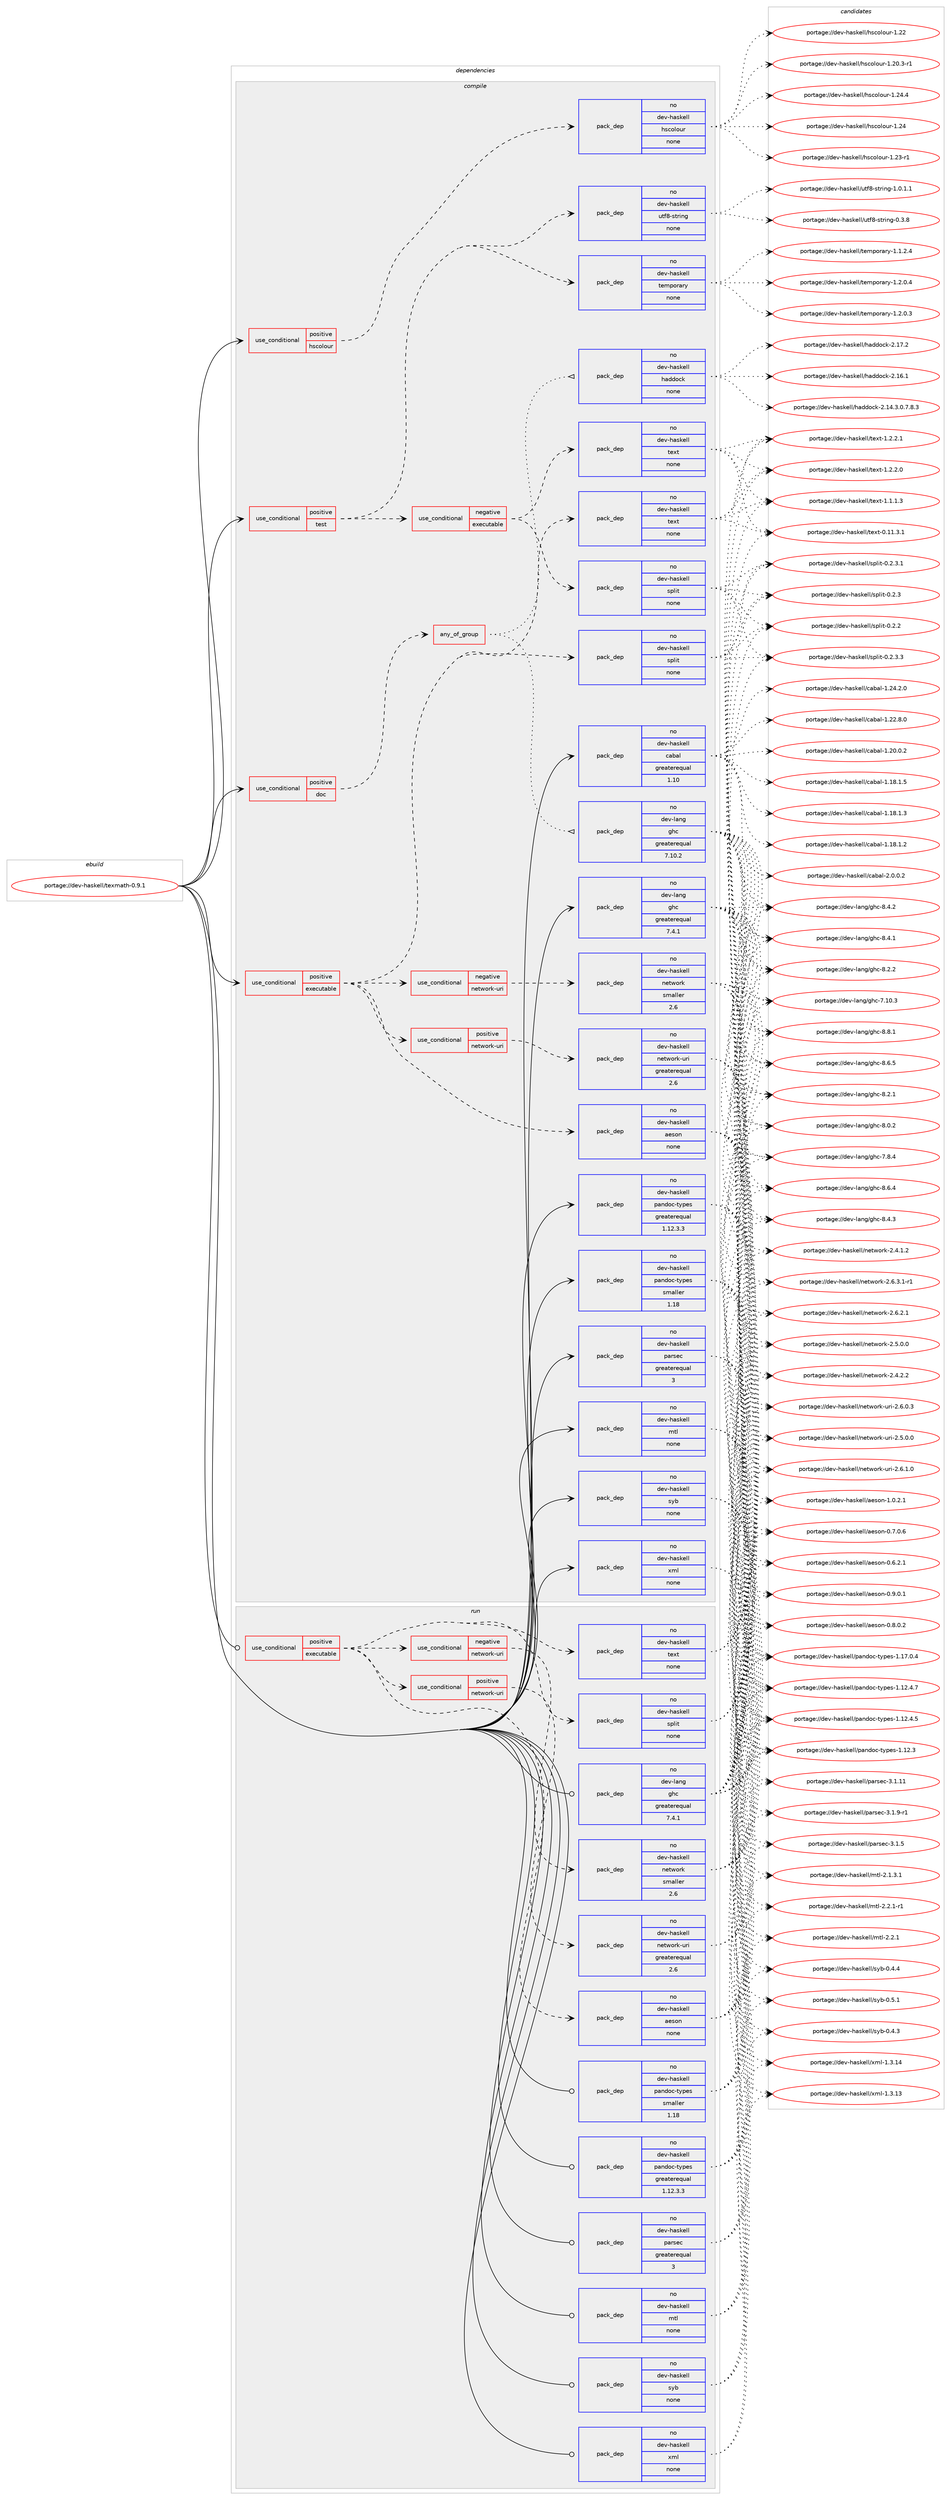 digraph prolog {

# *************
# Graph options
# *************

newrank=true;
concentrate=true;
compound=true;
graph [rankdir=LR,fontname=Helvetica,fontsize=10,ranksep=1.5];#, ranksep=2.5, nodesep=0.2];
edge  [arrowhead=vee];
node  [fontname=Helvetica,fontsize=10];

# **********
# The ebuild
# **********

subgraph cluster_leftcol {
color=gray;
rank=same;
label=<<i>ebuild</i>>;
id [label="portage://dev-haskell/texmath-0.9.1", color=red, width=4, href="../dev-haskell/texmath-0.9.1.svg"];
}

# ****************
# The dependencies
# ****************

subgraph cluster_midcol {
color=gray;
label=<<i>dependencies</i>>;
subgraph cluster_compile {
fillcolor="#eeeeee";
style=filled;
label=<<i>compile</i>>;
subgraph cond131365 {
dependency541887 [label=<<TABLE BORDER="0" CELLBORDER="1" CELLSPACING="0" CELLPADDING="4"><TR><TD ROWSPAN="3" CELLPADDING="10">use_conditional</TD></TR><TR><TD>positive</TD></TR><TR><TD>doc</TD></TR></TABLE>>, shape=none, color=red];
subgraph any5622 {
dependency541888 [label=<<TABLE BORDER="0" CELLBORDER="1" CELLSPACING="0" CELLPADDING="4"><TR><TD CELLPADDING="10">any_of_group</TD></TR></TABLE>>, shape=none, color=red];subgraph pack404663 {
dependency541889 [label=<<TABLE BORDER="0" CELLBORDER="1" CELLSPACING="0" CELLPADDING="4" WIDTH="220"><TR><TD ROWSPAN="6" CELLPADDING="30">pack_dep</TD></TR><TR><TD WIDTH="110">no</TD></TR><TR><TD>dev-haskell</TD></TR><TR><TD>haddock</TD></TR><TR><TD>none</TD></TR><TR><TD></TD></TR></TABLE>>, shape=none, color=blue];
}
dependency541888:e -> dependency541889:w [weight=20,style="dotted",arrowhead="oinv"];
subgraph pack404664 {
dependency541890 [label=<<TABLE BORDER="0" CELLBORDER="1" CELLSPACING="0" CELLPADDING="4" WIDTH="220"><TR><TD ROWSPAN="6" CELLPADDING="30">pack_dep</TD></TR><TR><TD WIDTH="110">no</TD></TR><TR><TD>dev-lang</TD></TR><TR><TD>ghc</TD></TR><TR><TD>greaterequal</TD></TR><TR><TD>7.10.2</TD></TR></TABLE>>, shape=none, color=blue];
}
dependency541888:e -> dependency541890:w [weight=20,style="dotted",arrowhead="oinv"];
}
dependency541887:e -> dependency541888:w [weight=20,style="dashed",arrowhead="vee"];
}
id:e -> dependency541887:w [weight=20,style="solid",arrowhead="vee"];
subgraph cond131366 {
dependency541891 [label=<<TABLE BORDER="0" CELLBORDER="1" CELLSPACING="0" CELLPADDING="4"><TR><TD ROWSPAN="3" CELLPADDING="10">use_conditional</TD></TR><TR><TD>positive</TD></TR><TR><TD>executable</TD></TR></TABLE>>, shape=none, color=red];
subgraph pack404665 {
dependency541892 [label=<<TABLE BORDER="0" CELLBORDER="1" CELLSPACING="0" CELLPADDING="4" WIDTH="220"><TR><TD ROWSPAN="6" CELLPADDING="30">pack_dep</TD></TR><TR><TD WIDTH="110">no</TD></TR><TR><TD>dev-haskell</TD></TR><TR><TD>aeson</TD></TR><TR><TD>none</TD></TR><TR><TD></TD></TR></TABLE>>, shape=none, color=blue];
}
dependency541891:e -> dependency541892:w [weight=20,style="dashed",arrowhead="vee"];
subgraph pack404666 {
dependency541893 [label=<<TABLE BORDER="0" CELLBORDER="1" CELLSPACING="0" CELLPADDING="4" WIDTH="220"><TR><TD ROWSPAN="6" CELLPADDING="30">pack_dep</TD></TR><TR><TD WIDTH="110">no</TD></TR><TR><TD>dev-haskell</TD></TR><TR><TD>split</TD></TR><TR><TD>none</TD></TR><TR><TD></TD></TR></TABLE>>, shape=none, color=blue];
}
dependency541891:e -> dependency541893:w [weight=20,style="dashed",arrowhead="vee"];
subgraph pack404667 {
dependency541894 [label=<<TABLE BORDER="0" CELLBORDER="1" CELLSPACING="0" CELLPADDING="4" WIDTH="220"><TR><TD ROWSPAN="6" CELLPADDING="30">pack_dep</TD></TR><TR><TD WIDTH="110">no</TD></TR><TR><TD>dev-haskell</TD></TR><TR><TD>text</TD></TR><TR><TD>none</TD></TR><TR><TD></TD></TR></TABLE>>, shape=none, color=blue];
}
dependency541891:e -> dependency541894:w [weight=20,style="dashed",arrowhead="vee"];
subgraph cond131367 {
dependency541895 [label=<<TABLE BORDER="0" CELLBORDER="1" CELLSPACING="0" CELLPADDING="4"><TR><TD ROWSPAN="3" CELLPADDING="10">use_conditional</TD></TR><TR><TD>positive</TD></TR><TR><TD>network-uri</TD></TR></TABLE>>, shape=none, color=red];
subgraph pack404668 {
dependency541896 [label=<<TABLE BORDER="0" CELLBORDER="1" CELLSPACING="0" CELLPADDING="4" WIDTH="220"><TR><TD ROWSPAN="6" CELLPADDING="30">pack_dep</TD></TR><TR><TD WIDTH="110">no</TD></TR><TR><TD>dev-haskell</TD></TR><TR><TD>network-uri</TD></TR><TR><TD>greaterequal</TD></TR><TR><TD>2.6</TD></TR></TABLE>>, shape=none, color=blue];
}
dependency541895:e -> dependency541896:w [weight=20,style="dashed",arrowhead="vee"];
}
dependency541891:e -> dependency541895:w [weight=20,style="dashed",arrowhead="vee"];
subgraph cond131368 {
dependency541897 [label=<<TABLE BORDER="0" CELLBORDER="1" CELLSPACING="0" CELLPADDING="4"><TR><TD ROWSPAN="3" CELLPADDING="10">use_conditional</TD></TR><TR><TD>negative</TD></TR><TR><TD>network-uri</TD></TR></TABLE>>, shape=none, color=red];
subgraph pack404669 {
dependency541898 [label=<<TABLE BORDER="0" CELLBORDER="1" CELLSPACING="0" CELLPADDING="4" WIDTH="220"><TR><TD ROWSPAN="6" CELLPADDING="30">pack_dep</TD></TR><TR><TD WIDTH="110">no</TD></TR><TR><TD>dev-haskell</TD></TR><TR><TD>network</TD></TR><TR><TD>smaller</TD></TR><TR><TD>2.6</TD></TR></TABLE>>, shape=none, color=blue];
}
dependency541897:e -> dependency541898:w [weight=20,style="dashed",arrowhead="vee"];
}
dependency541891:e -> dependency541897:w [weight=20,style="dashed",arrowhead="vee"];
}
id:e -> dependency541891:w [weight=20,style="solid",arrowhead="vee"];
subgraph cond131369 {
dependency541899 [label=<<TABLE BORDER="0" CELLBORDER="1" CELLSPACING="0" CELLPADDING="4"><TR><TD ROWSPAN="3" CELLPADDING="10">use_conditional</TD></TR><TR><TD>positive</TD></TR><TR><TD>hscolour</TD></TR></TABLE>>, shape=none, color=red];
subgraph pack404670 {
dependency541900 [label=<<TABLE BORDER="0" CELLBORDER="1" CELLSPACING="0" CELLPADDING="4" WIDTH="220"><TR><TD ROWSPAN="6" CELLPADDING="30">pack_dep</TD></TR><TR><TD WIDTH="110">no</TD></TR><TR><TD>dev-haskell</TD></TR><TR><TD>hscolour</TD></TR><TR><TD>none</TD></TR><TR><TD></TD></TR></TABLE>>, shape=none, color=blue];
}
dependency541899:e -> dependency541900:w [weight=20,style="dashed",arrowhead="vee"];
}
id:e -> dependency541899:w [weight=20,style="solid",arrowhead="vee"];
subgraph cond131370 {
dependency541901 [label=<<TABLE BORDER="0" CELLBORDER="1" CELLSPACING="0" CELLPADDING="4"><TR><TD ROWSPAN="3" CELLPADDING="10">use_conditional</TD></TR><TR><TD>positive</TD></TR><TR><TD>test</TD></TR></TABLE>>, shape=none, color=red];
subgraph pack404671 {
dependency541902 [label=<<TABLE BORDER="0" CELLBORDER="1" CELLSPACING="0" CELLPADDING="4" WIDTH="220"><TR><TD ROWSPAN="6" CELLPADDING="30">pack_dep</TD></TR><TR><TD WIDTH="110">no</TD></TR><TR><TD>dev-haskell</TD></TR><TR><TD>temporary</TD></TR><TR><TD>none</TD></TR><TR><TD></TD></TR></TABLE>>, shape=none, color=blue];
}
dependency541901:e -> dependency541902:w [weight=20,style="dashed",arrowhead="vee"];
subgraph pack404672 {
dependency541903 [label=<<TABLE BORDER="0" CELLBORDER="1" CELLSPACING="0" CELLPADDING="4" WIDTH="220"><TR><TD ROWSPAN="6" CELLPADDING="30">pack_dep</TD></TR><TR><TD WIDTH="110">no</TD></TR><TR><TD>dev-haskell</TD></TR><TR><TD>utf8-string</TD></TR><TR><TD>none</TD></TR><TR><TD></TD></TR></TABLE>>, shape=none, color=blue];
}
dependency541901:e -> dependency541903:w [weight=20,style="dashed",arrowhead="vee"];
subgraph cond131371 {
dependency541904 [label=<<TABLE BORDER="0" CELLBORDER="1" CELLSPACING="0" CELLPADDING="4"><TR><TD ROWSPAN="3" CELLPADDING="10">use_conditional</TD></TR><TR><TD>negative</TD></TR><TR><TD>executable</TD></TR></TABLE>>, shape=none, color=red];
subgraph pack404673 {
dependency541905 [label=<<TABLE BORDER="0" CELLBORDER="1" CELLSPACING="0" CELLPADDING="4" WIDTH="220"><TR><TD ROWSPAN="6" CELLPADDING="30">pack_dep</TD></TR><TR><TD WIDTH="110">no</TD></TR><TR><TD>dev-haskell</TD></TR><TR><TD>split</TD></TR><TR><TD>none</TD></TR><TR><TD></TD></TR></TABLE>>, shape=none, color=blue];
}
dependency541904:e -> dependency541905:w [weight=20,style="dashed",arrowhead="vee"];
subgraph pack404674 {
dependency541906 [label=<<TABLE BORDER="0" CELLBORDER="1" CELLSPACING="0" CELLPADDING="4" WIDTH="220"><TR><TD ROWSPAN="6" CELLPADDING="30">pack_dep</TD></TR><TR><TD WIDTH="110">no</TD></TR><TR><TD>dev-haskell</TD></TR><TR><TD>text</TD></TR><TR><TD>none</TD></TR><TR><TD></TD></TR></TABLE>>, shape=none, color=blue];
}
dependency541904:e -> dependency541906:w [weight=20,style="dashed",arrowhead="vee"];
}
dependency541901:e -> dependency541904:w [weight=20,style="dashed",arrowhead="vee"];
}
id:e -> dependency541901:w [weight=20,style="solid",arrowhead="vee"];
subgraph pack404675 {
dependency541907 [label=<<TABLE BORDER="0" CELLBORDER="1" CELLSPACING="0" CELLPADDING="4" WIDTH="220"><TR><TD ROWSPAN="6" CELLPADDING="30">pack_dep</TD></TR><TR><TD WIDTH="110">no</TD></TR><TR><TD>dev-haskell</TD></TR><TR><TD>cabal</TD></TR><TR><TD>greaterequal</TD></TR><TR><TD>1.10</TD></TR></TABLE>>, shape=none, color=blue];
}
id:e -> dependency541907:w [weight=20,style="solid",arrowhead="vee"];
subgraph pack404676 {
dependency541908 [label=<<TABLE BORDER="0" CELLBORDER="1" CELLSPACING="0" CELLPADDING="4" WIDTH="220"><TR><TD ROWSPAN="6" CELLPADDING="30">pack_dep</TD></TR><TR><TD WIDTH="110">no</TD></TR><TR><TD>dev-haskell</TD></TR><TR><TD>mtl</TD></TR><TR><TD>none</TD></TR><TR><TD></TD></TR></TABLE>>, shape=none, color=blue];
}
id:e -> dependency541908:w [weight=20,style="solid",arrowhead="vee"];
subgraph pack404677 {
dependency541909 [label=<<TABLE BORDER="0" CELLBORDER="1" CELLSPACING="0" CELLPADDING="4" WIDTH="220"><TR><TD ROWSPAN="6" CELLPADDING="30">pack_dep</TD></TR><TR><TD WIDTH="110">no</TD></TR><TR><TD>dev-haskell</TD></TR><TR><TD>pandoc-types</TD></TR><TR><TD>greaterequal</TD></TR><TR><TD>1.12.3.3</TD></TR></TABLE>>, shape=none, color=blue];
}
id:e -> dependency541909:w [weight=20,style="solid",arrowhead="vee"];
subgraph pack404678 {
dependency541910 [label=<<TABLE BORDER="0" CELLBORDER="1" CELLSPACING="0" CELLPADDING="4" WIDTH="220"><TR><TD ROWSPAN="6" CELLPADDING="30">pack_dep</TD></TR><TR><TD WIDTH="110">no</TD></TR><TR><TD>dev-haskell</TD></TR><TR><TD>pandoc-types</TD></TR><TR><TD>smaller</TD></TR><TR><TD>1.18</TD></TR></TABLE>>, shape=none, color=blue];
}
id:e -> dependency541910:w [weight=20,style="solid",arrowhead="vee"];
subgraph pack404679 {
dependency541911 [label=<<TABLE BORDER="0" CELLBORDER="1" CELLSPACING="0" CELLPADDING="4" WIDTH="220"><TR><TD ROWSPAN="6" CELLPADDING="30">pack_dep</TD></TR><TR><TD WIDTH="110">no</TD></TR><TR><TD>dev-haskell</TD></TR><TR><TD>parsec</TD></TR><TR><TD>greaterequal</TD></TR><TR><TD>3</TD></TR></TABLE>>, shape=none, color=blue];
}
id:e -> dependency541911:w [weight=20,style="solid",arrowhead="vee"];
subgraph pack404680 {
dependency541912 [label=<<TABLE BORDER="0" CELLBORDER="1" CELLSPACING="0" CELLPADDING="4" WIDTH="220"><TR><TD ROWSPAN="6" CELLPADDING="30">pack_dep</TD></TR><TR><TD WIDTH="110">no</TD></TR><TR><TD>dev-haskell</TD></TR><TR><TD>syb</TD></TR><TR><TD>none</TD></TR><TR><TD></TD></TR></TABLE>>, shape=none, color=blue];
}
id:e -> dependency541912:w [weight=20,style="solid",arrowhead="vee"];
subgraph pack404681 {
dependency541913 [label=<<TABLE BORDER="0" CELLBORDER="1" CELLSPACING="0" CELLPADDING="4" WIDTH="220"><TR><TD ROWSPAN="6" CELLPADDING="30">pack_dep</TD></TR><TR><TD WIDTH="110">no</TD></TR><TR><TD>dev-haskell</TD></TR><TR><TD>xml</TD></TR><TR><TD>none</TD></TR><TR><TD></TD></TR></TABLE>>, shape=none, color=blue];
}
id:e -> dependency541913:w [weight=20,style="solid",arrowhead="vee"];
subgraph pack404682 {
dependency541914 [label=<<TABLE BORDER="0" CELLBORDER="1" CELLSPACING="0" CELLPADDING="4" WIDTH="220"><TR><TD ROWSPAN="6" CELLPADDING="30">pack_dep</TD></TR><TR><TD WIDTH="110">no</TD></TR><TR><TD>dev-lang</TD></TR><TR><TD>ghc</TD></TR><TR><TD>greaterequal</TD></TR><TR><TD>7.4.1</TD></TR></TABLE>>, shape=none, color=blue];
}
id:e -> dependency541914:w [weight=20,style="solid",arrowhead="vee"];
}
subgraph cluster_compileandrun {
fillcolor="#eeeeee";
style=filled;
label=<<i>compile and run</i>>;
}
subgraph cluster_run {
fillcolor="#eeeeee";
style=filled;
label=<<i>run</i>>;
subgraph cond131372 {
dependency541915 [label=<<TABLE BORDER="0" CELLBORDER="1" CELLSPACING="0" CELLPADDING="4"><TR><TD ROWSPAN="3" CELLPADDING="10">use_conditional</TD></TR><TR><TD>positive</TD></TR><TR><TD>executable</TD></TR></TABLE>>, shape=none, color=red];
subgraph pack404683 {
dependency541916 [label=<<TABLE BORDER="0" CELLBORDER="1" CELLSPACING="0" CELLPADDING="4" WIDTH="220"><TR><TD ROWSPAN="6" CELLPADDING="30">pack_dep</TD></TR><TR><TD WIDTH="110">no</TD></TR><TR><TD>dev-haskell</TD></TR><TR><TD>aeson</TD></TR><TR><TD>none</TD></TR><TR><TD></TD></TR></TABLE>>, shape=none, color=blue];
}
dependency541915:e -> dependency541916:w [weight=20,style="dashed",arrowhead="vee"];
subgraph pack404684 {
dependency541917 [label=<<TABLE BORDER="0" CELLBORDER="1" CELLSPACING="0" CELLPADDING="4" WIDTH="220"><TR><TD ROWSPAN="6" CELLPADDING="30">pack_dep</TD></TR><TR><TD WIDTH="110">no</TD></TR><TR><TD>dev-haskell</TD></TR><TR><TD>split</TD></TR><TR><TD>none</TD></TR><TR><TD></TD></TR></TABLE>>, shape=none, color=blue];
}
dependency541915:e -> dependency541917:w [weight=20,style="dashed",arrowhead="vee"];
subgraph pack404685 {
dependency541918 [label=<<TABLE BORDER="0" CELLBORDER="1" CELLSPACING="0" CELLPADDING="4" WIDTH="220"><TR><TD ROWSPAN="6" CELLPADDING="30">pack_dep</TD></TR><TR><TD WIDTH="110">no</TD></TR><TR><TD>dev-haskell</TD></TR><TR><TD>text</TD></TR><TR><TD>none</TD></TR><TR><TD></TD></TR></TABLE>>, shape=none, color=blue];
}
dependency541915:e -> dependency541918:w [weight=20,style="dashed",arrowhead="vee"];
subgraph cond131373 {
dependency541919 [label=<<TABLE BORDER="0" CELLBORDER="1" CELLSPACING="0" CELLPADDING="4"><TR><TD ROWSPAN="3" CELLPADDING="10">use_conditional</TD></TR><TR><TD>positive</TD></TR><TR><TD>network-uri</TD></TR></TABLE>>, shape=none, color=red];
subgraph pack404686 {
dependency541920 [label=<<TABLE BORDER="0" CELLBORDER="1" CELLSPACING="0" CELLPADDING="4" WIDTH="220"><TR><TD ROWSPAN="6" CELLPADDING="30">pack_dep</TD></TR><TR><TD WIDTH="110">no</TD></TR><TR><TD>dev-haskell</TD></TR><TR><TD>network-uri</TD></TR><TR><TD>greaterequal</TD></TR><TR><TD>2.6</TD></TR></TABLE>>, shape=none, color=blue];
}
dependency541919:e -> dependency541920:w [weight=20,style="dashed",arrowhead="vee"];
}
dependency541915:e -> dependency541919:w [weight=20,style="dashed",arrowhead="vee"];
subgraph cond131374 {
dependency541921 [label=<<TABLE BORDER="0" CELLBORDER="1" CELLSPACING="0" CELLPADDING="4"><TR><TD ROWSPAN="3" CELLPADDING="10">use_conditional</TD></TR><TR><TD>negative</TD></TR><TR><TD>network-uri</TD></TR></TABLE>>, shape=none, color=red];
subgraph pack404687 {
dependency541922 [label=<<TABLE BORDER="0" CELLBORDER="1" CELLSPACING="0" CELLPADDING="4" WIDTH="220"><TR><TD ROWSPAN="6" CELLPADDING="30">pack_dep</TD></TR><TR><TD WIDTH="110">no</TD></TR><TR><TD>dev-haskell</TD></TR><TR><TD>network</TD></TR><TR><TD>smaller</TD></TR><TR><TD>2.6</TD></TR></TABLE>>, shape=none, color=blue];
}
dependency541921:e -> dependency541922:w [weight=20,style="dashed",arrowhead="vee"];
}
dependency541915:e -> dependency541921:w [weight=20,style="dashed",arrowhead="vee"];
}
id:e -> dependency541915:w [weight=20,style="solid",arrowhead="odot"];
subgraph pack404688 {
dependency541923 [label=<<TABLE BORDER="0" CELLBORDER="1" CELLSPACING="0" CELLPADDING="4" WIDTH="220"><TR><TD ROWSPAN="6" CELLPADDING="30">pack_dep</TD></TR><TR><TD WIDTH="110">no</TD></TR><TR><TD>dev-haskell</TD></TR><TR><TD>mtl</TD></TR><TR><TD>none</TD></TR><TR><TD></TD></TR></TABLE>>, shape=none, color=blue];
}
id:e -> dependency541923:w [weight=20,style="solid",arrowhead="odot"];
subgraph pack404689 {
dependency541924 [label=<<TABLE BORDER="0" CELLBORDER="1" CELLSPACING="0" CELLPADDING="4" WIDTH="220"><TR><TD ROWSPAN="6" CELLPADDING="30">pack_dep</TD></TR><TR><TD WIDTH="110">no</TD></TR><TR><TD>dev-haskell</TD></TR><TR><TD>pandoc-types</TD></TR><TR><TD>greaterequal</TD></TR><TR><TD>1.12.3.3</TD></TR></TABLE>>, shape=none, color=blue];
}
id:e -> dependency541924:w [weight=20,style="solid",arrowhead="odot"];
subgraph pack404690 {
dependency541925 [label=<<TABLE BORDER="0" CELLBORDER="1" CELLSPACING="0" CELLPADDING="4" WIDTH="220"><TR><TD ROWSPAN="6" CELLPADDING="30">pack_dep</TD></TR><TR><TD WIDTH="110">no</TD></TR><TR><TD>dev-haskell</TD></TR><TR><TD>pandoc-types</TD></TR><TR><TD>smaller</TD></TR><TR><TD>1.18</TD></TR></TABLE>>, shape=none, color=blue];
}
id:e -> dependency541925:w [weight=20,style="solid",arrowhead="odot"];
subgraph pack404691 {
dependency541926 [label=<<TABLE BORDER="0" CELLBORDER="1" CELLSPACING="0" CELLPADDING="4" WIDTH="220"><TR><TD ROWSPAN="6" CELLPADDING="30">pack_dep</TD></TR><TR><TD WIDTH="110">no</TD></TR><TR><TD>dev-haskell</TD></TR><TR><TD>parsec</TD></TR><TR><TD>greaterequal</TD></TR><TR><TD>3</TD></TR></TABLE>>, shape=none, color=blue];
}
id:e -> dependency541926:w [weight=20,style="solid",arrowhead="odot"];
subgraph pack404692 {
dependency541927 [label=<<TABLE BORDER="0" CELLBORDER="1" CELLSPACING="0" CELLPADDING="4" WIDTH="220"><TR><TD ROWSPAN="6" CELLPADDING="30">pack_dep</TD></TR><TR><TD WIDTH="110">no</TD></TR><TR><TD>dev-haskell</TD></TR><TR><TD>syb</TD></TR><TR><TD>none</TD></TR><TR><TD></TD></TR></TABLE>>, shape=none, color=blue];
}
id:e -> dependency541927:w [weight=20,style="solid",arrowhead="odot"];
subgraph pack404693 {
dependency541928 [label=<<TABLE BORDER="0" CELLBORDER="1" CELLSPACING="0" CELLPADDING="4" WIDTH="220"><TR><TD ROWSPAN="6" CELLPADDING="30">pack_dep</TD></TR><TR><TD WIDTH="110">no</TD></TR><TR><TD>dev-haskell</TD></TR><TR><TD>xml</TD></TR><TR><TD>none</TD></TR><TR><TD></TD></TR></TABLE>>, shape=none, color=blue];
}
id:e -> dependency541928:w [weight=20,style="solid",arrowhead="odot"];
subgraph pack404694 {
dependency541929 [label=<<TABLE BORDER="0" CELLBORDER="1" CELLSPACING="0" CELLPADDING="4" WIDTH="220"><TR><TD ROWSPAN="6" CELLPADDING="30">pack_dep</TD></TR><TR><TD WIDTH="110">no</TD></TR><TR><TD>dev-lang</TD></TR><TR><TD>ghc</TD></TR><TR><TD>greaterequal</TD></TR><TR><TD>7.4.1</TD></TR></TABLE>>, shape=none, color=blue];
}
id:e -> dependency541929:w [weight=20,style="solid",arrowhead="odot"];
}
}

# **************
# The candidates
# **************

subgraph cluster_choices {
rank=same;
color=gray;
label=<<i>candidates</i>>;

subgraph choice404663 {
color=black;
nodesep=1;
choice100101118451049711510710110810847104971001001119910745504649554650 [label="portage://dev-haskell/haddock-2.17.2", color=red, width=4,href="../dev-haskell/haddock-2.17.2.svg"];
choice100101118451049711510710110810847104971001001119910745504649544649 [label="portage://dev-haskell/haddock-2.16.1", color=red, width=4,href="../dev-haskell/haddock-2.16.1.svg"];
choice1001011184510497115107101108108471049710010011199107455046495246514648465546564651 [label="portage://dev-haskell/haddock-2.14.3.0.7.8.3", color=red, width=4,href="../dev-haskell/haddock-2.14.3.0.7.8.3.svg"];
dependency541889:e -> choice100101118451049711510710110810847104971001001119910745504649554650:w [style=dotted,weight="100"];
dependency541889:e -> choice100101118451049711510710110810847104971001001119910745504649544649:w [style=dotted,weight="100"];
dependency541889:e -> choice1001011184510497115107101108108471049710010011199107455046495246514648465546564651:w [style=dotted,weight="100"];
}
subgraph choice404664 {
color=black;
nodesep=1;
choice10010111845108971101034710310499455646564649 [label="portage://dev-lang/ghc-8.8.1", color=red, width=4,href="../dev-lang/ghc-8.8.1.svg"];
choice10010111845108971101034710310499455646544653 [label="portage://dev-lang/ghc-8.6.5", color=red, width=4,href="../dev-lang/ghc-8.6.5.svg"];
choice10010111845108971101034710310499455646544652 [label="portage://dev-lang/ghc-8.6.4", color=red, width=4,href="../dev-lang/ghc-8.6.4.svg"];
choice10010111845108971101034710310499455646524651 [label="portage://dev-lang/ghc-8.4.3", color=red, width=4,href="../dev-lang/ghc-8.4.3.svg"];
choice10010111845108971101034710310499455646524650 [label="portage://dev-lang/ghc-8.4.2", color=red, width=4,href="../dev-lang/ghc-8.4.2.svg"];
choice10010111845108971101034710310499455646524649 [label="portage://dev-lang/ghc-8.4.1", color=red, width=4,href="../dev-lang/ghc-8.4.1.svg"];
choice10010111845108971101034710310499455646504650 [label="portage://dev-lang/ghc-8.2.2", color=red, width=4,href="../dev-lang/ghc-8.2.2.svg"];
choice10010111845108971101034710310499455646504649 [label="portage://dev-lang/ghc-8.2.1", color=red, width=4,href="../dev-lang/ghc-8.2.1.svg"];
choice10010111845108971101034710310499455646484650 [label="portage://dev-lang/ghc-8.0.2", color=red, width=4,href="../dev-lang/ghc-8.0.2.svg"];
choice10010111845108971101034710310499455546564652 [label="portage://dev-lang/ghc-7.8.4", color=red, width=4,href="../dev-lang/ghc-7.8.4.svg"];
choice1001011184510897110103471031049945554649484651 [label="portage://dev-lang/ghc-7.10.3", color=red, width=4,href="../dev-lang/ghc-7.10.3.svg"];
dependency541890:e -> choice10010111845108971101034710310499455646564649:w [style=dotted,weight="100"];
dependency541890:e -> choice10010111845108971101034710310499455646544653:w [style=dotted,weight="100"];
dependency541890:e -> choice10010111845108971101034710310499455646544652:w [style=dotted,weight="100"];
dependency541890:e -> choice10010111845108971101034710310499455646524651:w [style=dotted,weight="100"];
dependency541890:e -> choice10010111845108971101034710310499455646524650:w [style=dotted,weight="100"];
dependency541890:e -> choice10010111845108971101034710310499455646524649:w [style=dotted,weight="100"];
dependency541890:e -> choice10010111845108971101034710310499455646504650:w [style=dotted,weight="100"];
dependency541890:e -> choice10010111845108971101034710310499455646504649:w [style=dotted,weight="100"];
dependency541890:e -> choice10010111845108971101034710310499455646484650:w [style=dotted,weight="100"];
dependency541890:e -> choice10010111845108971101034710310499455546564652:w [style=dotted,weight="100"];
dependency541890:e -> choice1001011184510897110103471031049945554649484651:w [style=dotted,weight="100"];
}
subgraph choice404665 {
color=black;
nodesep=1;
choice100101118451049711510710110810847971011151111104549464846504649 [label="portage://dev-haskell/aeson-1.0.2.1", color=red, width=4,href="../dev-haskell/aeson-1.0.2.1.svg"];
choice100101118451049711510710110810847971011151111104548465746484649 [label="portage://dev-haskell/aeson-0.9.0.1", color=red, width=4,href="../dev-haskell/aeson-0.9.0.1.svg"];
choice100101118451049711510710110810847971011151111104548465646484650 [label="portage://dev-haskell/aeson-0.8.0.2", color=red, width=4,href="../dev-haskell/aeson-0.8.0.2.svg"];
choice100101118451049711510710110810847971011151111104548465546484654 [label="portage://dev-haskell/aeson-0.7.0.6", color=red, width=4,href="../dev-haskell/aeson-0.7.0.6.svg"];
choice100101118451049711510710110810847971011151111104548465446504649 [label="portage://dev-haskell/aeson-0.6.2.1", color=red, width=4,href="../dev-haskell/aeson-0.6.2.1.svg"];
dependency541892:e -> choice100101118451049711510710110810847971011151111104549464846504649:w [style=dotted,weight="100"];
dependency541892:e -> choice100101118451049711510710110810847971011151111104548465746484649:w [style=dotted,weight="100"];
dependency541892:e -> choice100101118451049711510710110810847971011151111104548465646484650:w [style=dotted,weight="100"];
dependency541892:e -> choice100101118451049711510710110810847971011151111104548465546484654:w [style=dotted,weight="100"];
dependency541892:e -> choice100101118451049711510710110810847971011151111104548465446504649:w [style=dotted,weight="100"];
}
subgraph choice404666 {
color=black;
nodesep=1;
choice1001011184510497115107101108108471151121081051164548465046514651 [label="portage://dev-haskell/split-0.2.3.3", color=red, width=4,href="../dev-haskell/split-0.2.3.3.svg"];
choice1001011184510497115107101108108471151121081051164548465046514649 [label="portage://dev-haskell/split-0.2.3.1", color=red, width=4,href="../dev-haskell/split-0.2.3.1.svg"];
choice100101118451049711510710110810847115112108105116454846504651 [label="portage://dev-haskell/split-0.2.3", color=red, width=4,href="../dev-haskell/split-0.2.3.svg"];
choice100101118451049711510710110810847115112108105116454846504650 [label="portage://dev-haskell/split-0.2.2", color=red, width=4,href="../dev-haskell/split-0.2.2.svg"];
dependency541893:e -> choice1001011184510497115107101108108471151121081051164548465046514651:w [style=dotted,weight="100"];
dependency541893:e -> choice1001011184510497115107101108108471151121081051164548465046514649:w [style=dotted,weight="100"];
dependency541893:e -> choice100101118451049711510710110810847115112108105116454846504651:w [style=dotted,weight="100"];
dependency541893:e -> choice100101118451049711510710110810847115112108105116454846504650:w [style=dotted,weight="100"];
}
subgraph choice404667 {
color=black;
nodesep=1;
choice1001011184510497115107101108108471161011201164549465046504649 [label="portage://dev-haskell/text-1.2.2.1", color=red, width=4,href="../dev-haskell/text-1.2.2.1.svg"];
choice1001011184510497115107101108108471161011201164549465046504648 [label="portage://dev-haskell/text-1.2.2.0", color=red, width=4,href="../dev-haskell/text-1.2.2.0.svg"];
choice1001011184510497115107101108108471161011201164549464946494651 [label="portage://dev-haskell/text-1.1.1.3", color=red, width=4,href="../dev-haskell/text-1.1.1.3.svg"];
choice100101118451049711510710110810847116101120116454846494946514649 [label="portage://dev-haskell/text-0.11.3.1", color=red, width=4,href="../dev-haskell/text-0.11.3.1.svg"];
dependency541894:e -> choice1001011184510497115107101108108471161011201164549465046504649:w [style=dotted,weight="100"];
dependency541894:e -> choice1001011184510497115107101108108471161011201164549465046504648:w [style=dotted,weight="100"];
dependency541894:e -> choice1001011184510497115107101108108471161011201164549464946494651:w [style=dotted,weight="100"];
dependency541894:e -> choice100101118451049711510710110810847116101120116454846494946514649:w [style=dotted,weight="100"];
}
subgraph choice404668 {
color=black;
nodesep=1;
choice100101118451049711510710110810847110101116119111114107451171141054550465446494648 [label="portage://dev-haskell/network-uri-2.6.1.0", color=red, width=4,href="../dev-haskell/network-uri-2.6.1.0.svg"];
choice100101118451049711510710110810847110101116119111114107451171141054550465446484651 [label="portage://dev-haskell/network-uri-2.6.0.3", color=red, width=4,href="../dev-haskell/network-uri-2.6.0.3.svg"];
choice100101118451049711510710110810847110101116119111114107451171141054550465346484648 [label="portage://dev-haskell/network-uri-2.5.0.0", color=red, width=4,href="../dev-haskell/network-uri-2.5.0.0.svg"];
dependency541896:e -> choice100101118451049711510710110810847110101116119111114107451171141054550465446494648:w [style=dotted,weight="100"];
dependency541896:e -> choice100101118451049711510710110810847110101116119111114107451171141054550465446484651:w [style=dotted,weight="100"];
dependency541896:e -> choice100101118451049711510710110810847110101116119111114107451171141054550465346484648:w [style=dotted,weight="100"];
}
subgraph choice404669 {
color=black;
nodesep=1;
choice10010111845104971151071011081084711010111611911111410745504654465146494511449 [label="portage://dev-haskell/network-2.6.3.1-r1", color=red, width=4,href="../dev-haskell/network-2.6.3.1-r1.svg"];
choice1001011184510497115107101108108471101011161191111141074550465446504649 [label="portage://dev-haskell/network-2.6.2.1", color=red, width=4,href="../dev-haskell/network-2.6.2.1.svg"];
choice1001011184510497115107101108108471101011161191111141074550465346484648 [label="portage://dev-haskell/network-2.5.0.0", color=red, width=4,href="../dev-haskell/network-2.5.0.0.svg"];
choice1001011184510497115107101108108471101011161191111141074550465246504650 [label="portage://dev-haskell/network-2.4.2.2", color=red, width=4,href="../dev-haskell/network-2.4.2.2.svg"];
choice1001011184510497115107101108108471101011161191111141074550465246494650 [label="portage://dev-haskell/network-2.4.1.2", color=red, width=4,href="../dev-haskell/network-2.4.1.2.svg"];
dependency541898:e -> choice10010111845104971151071011081084711010111611911111410745504654465146494511449:w [style=dotted,weight="100"];
dependency541898:e -> choice1001011184510497115107101108108471101011161191111141074550465446504649:w [style=dotted,weight="100"];
dependency541898:e -> choice1001011184510497115107101108108471101011161191111141074550465346484648:w [style=dotted,weight="100"];
dependency541898:e -> choice1001011184510497115107101108108471101011161191111141074550465246504650:w [style=dotted,weight="100"];
dependency541898:e -> choice1001011184510497115107101108108471101011161191111141074550465246494650:w [style=dotted,weight="100"];
}
subgraph choice404670 {
color=black;
nodesep=1;
choice1001011184510497115107101108108471041159911110811111711445494650524652 [label="portage://dev-haskell/hscolour-1.24.4", color=red, width=4,href="../dev-haskell/hscolour-1.24.4.svg"];
choice100101118451049711510710110810847104115991111081111171144549465052 [label="portage://dev-haskell/hscolour-1.24", color=red, width=4,href="../dev-haskell/hscolour-1.24.svg"];
choice1001011184510497115107101108108471041159911110811111711445494650514511449 [label="portage://dev-haskell/hscolour-1.23-r1", color=red, width=4,href="../dev-haskell/hscolour-1.23-r1.svg"];
choice100101118451049711510710110810847104115991111081111171144549465050 [label="portage://dev-haskell/hscolour-1.22", color=red, width=4,href="../dev-haskell/hscolour-1.22.svg"];
choice10010111845104971151071011081084710411599111108111117114454946504846514511449 [label="portage://dev-haskell/hscolour-1.20.3-r1", color=red, width=4,href="../dev-haskell/hscolour-1.20.3-r1.svg"];
dependency541900:e -> choice1001011184510497115107101108108471041159911110811111711445494650524652:w [style=dotted,weight="100"];
dependency541900:e -> choice100101118451049711510710110810847104115991111081111171144549465052:w [style=dotted,weight="100"];
dependency541900:e -> choice1001011184510497115107101108108471041159911110811111711445494650514511449:w [style=dotted,weight="100"];
dependency541900:e -> choice100101118451049711510710110810847104115991111081111171144549465050:w [style=dotted,weight="100"];
dependency541900:e -> choice10010111845104971151071011081084710411599111108111117114454946504846514511449:w [style=dotted,weight="100"];
}
subgraph choice404671 {
color=black;
nodesep=1;
choice100101118451049711510710110810847116101109112111114971141214549465046484652 [label="portage://dev-haskell/temporary-1.2.0.4", color=red, width=4,href="../dev-haskell/temporary-1.2.0.4.svg"];
choice100101118451049711510710110810847116101109112111114971141214549465046484651 [label="portage://dev-haskell/temporary-1.2.0.3", color=red, width=4,href="../dev-haskell/temporary-1.2.0.3.svg"];
choice100101118451049711510710110810847116101109112111114971141214549464946504652 [label="portage://dev-haskell/temporary-1.1.2.4", color=red, width=4,href="../dev-haskell/temporary-1.1.2.4.svg"];
dependency541902:e -> choice100101118451049711510710110810847116101109112111114971141214549465046484652:w [style=dotted,weight="100"];
dependency541902:e -> choice100101118451049711510710110810847116101109112111114971141214549465046484651:w [style=dotted,weight="100"];
dependency541902:e -> choice100101118451049711510710110810847116101109112111114971141214549464946504652:w [style=dotted,weight="100"];
}
subgraph choice404672 {
color=black;
nodesep=1;
choice10010111845104971151071011081084711711610256451151161141051101034549464846494649 [label="portage://dev-haskell/utf8-string-1.0.1.1", color=red, width=4,href="../dev-haskell/utf8-string-1.0.1.1.svg"];
choice1001011184510497115107101108108471171161025645115116114105110103454846514656 [label="portage://dev-haskell/utf8-string-0.3.8", color=red, width=4,href="../dev-haskell/utf8-string-0.3.8.svg"];
dependency541903:e -> choice10010111845104971151071011081084711711610256451151161141051101034549464846494649:w [style=dotted,weight="100"];
dependency541903:e -> choice1001011184510497115107101108108471171161025645115116114105110103454846514656:w [style=dotted,weight="100"];
}
subgraph choice404673 {
color=black;
nodesep=1;
choice1001011184510497115107101108108471151121081051164548465046514651 [label="portage://dev-haskell/split-0.2.3.3", color=red, width=4,href="../dev-haskell/split-0.2.3.3.svg"];
choice1001011184510497115107101108108471151121081051164548465046514649 [label="portage://dev-haskell/split-0.2.3.1", color=red, width=4,href="../dev-haskell/split-0.2.3.1.svg"];
choice100101118451049711510710110810847115112108105116454846504651 [label="portage://dev-haskell/split-0.2.3", color=red, width=4,href="../dev-haskell/split-0.2.3.svg"];
choice100101118451049711510710110810847115112108105116454846504650 [label="portage://dev-haskell/split-0.2.2", color=red, width=4,href="../dev-haskell/split-0.2.2.svg"];
dependency541905:e -> choice1001011184510497115107101108108471151121081051164548465046514651:w [style=dotted,weight="100"];
dependency541905:e -> choice1001011184510497115107101108108471151121081051164548465046514649:w [style=dotted,weight="100"];
dependency541905:e -> choice100101118451049711510710110810847115112108105116454846504651:w [style=dotted,weight="100"];
dependency541905:e -> choice100101118451049711510710110810847115112108105116454846504650:w [style=dotted,weight="100"];
}
subgraph choice404674 {
color=black;
nodesep=1;
choice1001011184510497115107101108108471161011201164549465046504649 [label="portage://dev-haskell/text-1.2.2.1", color=red, width=4,href="../dev-haskell/text-1.2.2.1.svg"];
choice1001011184510497115107101108108471161011201164549465046504648 [label="portage://dev-haskell/text-1.2.2.0", color=red, width=4,href="../dev-haskell/text-1.2.2.0.svg"];
choice1001011184510497115107101108108471161011201164549464946494651 [label="portage://dev-haskell/text-1.1.1.3", color=red, width=4,href="../dev-haskell/text-1.1.1.3.svg"];
choice100101118451049711510710110810847116101120116454846494946514649 [label="portage://dev-haskell/text-0.11.3.1", color=red, width=4,href="../dev-haskell/text-0.11.3.1.svg"];
dependency541906:e -> choice1001011184510497115107101108108471161011201164549465046504649:w [style=dotted,weight="100"];
dependency541906:e -> choice1001011184510497115107101108108471161011201164549465046504648:w [style=dotted,weight="100"];
dependency541906:e -> choice1001011184510497115107101108108471161011201164549464946494651:w [style=dotted,weight="100"];
dependency541906:e -> choice100101118451049711510710110810847116101120116454846494946514649:w [style=dotted,weight="100"];
}
subgraph choice404675 {
color=black;
nodesep=1;
choice100101118451049711510710110810847999798971084550464846484650 [label="portage://dev-haskell/cabal-2.0.0.2", color=red, width=4,href="../dev-haskell/cabal-2.0.0.2.svg"];
choice10010111845104971151071011081084799979897108454946505246504648 [label="portage://dev-haskell/cabal-1.24.2.0", color=red, width=4,href="../dev-haskell/cabal-1.24.2.0.svg"];
choice10010111845104971151071011081084799979897108454946505046564648 [label="portage://dev-haskell/cabal-1.22.8.0", color=red, width=4,href="../dev-haskell/cabal-1.22.8.0.svg"];
choice10010111845104971151071011081084799979897108454946504846484650 [label="portage://dev-haskell/cabal-1.20.0.2", color=red, width=4,href="../dev-haskell/cabal-1.20.0.2.svg"];
choice10010111845104971151071011081084799979897108454946495646494653 [label="portage://dev-haskell/cabal-1.18.1.5", color=red, width=4,href="../dev-haskell/cabal-1.18.1.5.svg"];
choice10010111845104971151071011081084799979897108454946495646494651 [label="portage://dev-haskell/cabal-1.18.1.3", color=red, width=4,href="../dev-haskell/cabal-1.18.1.3.svg"];
choice10010111845104971151071011081084799979897108454946495646494650 [label="portage://dev-haskell/cabal-1.18.1.2", color=red, width=4,href="../dev-haskell/cabal-1.18.1.2.svg"];
dependency541907:e -> choice100101118451049711510710110810847999798971084550464846484650:w [style=dotted,weight="100"];
dependency541907:e -> choice10010111845104971151071011081084799979897108454946505246504648:w [style=dotted,weight="100"];
dependency541907:e -> choice10010111845104971151071011081084799979897108454946505046564648:w [style=dotted,weight="100"];
dependency541907:e -> choice10010111845104971151071011081084799979897108454946504846484650:w [style=dotted,weight="100"];
dependency541907:e -> choice10010111845104971151071011081084799979897108454946495646494653:w [style=dotted,weight="100"];
dependency541907:e -> choice10010111845104971151071011081084799979897108454946495646494651:w [style=dotted,weight="100"];
dependency541907:e -> choice10010111845104971151071011081084799979897108454946495646494650:w [style=dotted,weight="100"];
}
subgraph choice404676 {
color=black;
nodesep=1;
choice1001011184510497115107101108108471091161084550465046494511449 [label="portage://dev-haskell/mtl-2.2.1-r1", color=red, width=4,href="../dev-haskell/mtl-2.2.1-r1.svg"];
choice100101118451049711510710110810847109116108455046504649 [label="portage://dev-haskell/mtl-2.2.1", color=red, width=4,href="../dev-haskell/mtl-2.2.1.svg"];
choice1001011184510497115107101108108471091161084550464946514649 [label="portage://dev-haskell/mtl-2.1.3.1", color=red, width=4,href="../dev-haskell/mtl-2.1.3.1.svg"];
dependency541908:e -> choice1001011184510497115107101108108471091161084550465046494511449:w [style=dotted,weight="100"];
dependency541908:e -> choice100101118451049711510710110810847109116108455046504649:w [style=dotted,weight="100"];
dependency541908:e -> choice1001011184510497115107101108108471091161084550464946514649:w [style=dotted,weight="100"];
}
subgraph choice404677 {
color=black;
nodesep=1;
choice100101118451049711510710110810847112971101001119945116121112101115454946495546484652 [label="portage://dev-haskell/pandoc-types-1.17.0.4", color=red, width=4,href="../dev-haskell/pandoc-types-1.17.0.4.svg"];
choice100101118451049711510710110810847112971101001119945116121112101115454946495046524655 [label="portage://dev-haskell/pandoc-types-1.12.4.7", color=red, width=4,href="../dev-haskell/pandoc-types-1.12.4.7.svg"];
choice100101118451049711510710110810847112971101001119945116121112101115454946495046524653 [label="portage://dev-haskell/pandoc-types-1.12.4.5", color=red, width=4,href="../dev-haskell/pandoc-types-1.12.4.5.svg"];
choice10010111845104971151071011081084711297110100111994511612111210111545494649504651 [label="portage://dev-haskell/pandoc-types-1.12.3", color=red, width=4,href="../dev-haskell/pandoc-types-1.12.3.svg"];
dependency541909:e -> choice100101118451049711510710110810847112971101001119945116121112101115454946495546484652:w [style=dotted,weight="100"];
dependency541909:e -> choice100101118451049711510710110810847112971101001119945116121112101115454946495046524655:w [style=dotted,weight="100"];
dependency541909:e -> choice100101118451049711510710110810847112971101001119945116121112101115454946495046524653:w [style=dotted,weight="100"];
dependency541909:e -> choice10010111845104971151071011081084711297110100111994511612111210111545494649504651:w [style=dotted,weight="100"];
}
subgraph choice404678 {
color=black;
nodesep=1;
choice100101118451049711510710110810847112971101001119945116121112101115454946495546484652 [label="portage://dev-haskell/pandoc-types-1.17.0.4", color=red, width=4,href="../dev-haskell/pandoc-types-1.17.0.4.svg"];
choice100101118451049711510710110810847112971101001119945116121112101115454946495046524655 [label="portage://dev-haskell/pandoc-types-1.12.4.7", color=red, width=4,href="../dev-haskell/pandoc-types-1.12.4.7.svg"];
choice100101118451049711510710110810847112971101001119945116121112101115454946495046524653 [label="portage://dev-haskell/pandoc-types-1.12.4.5", color=red, width=4,href="../dev-haskell/pandoc-types-1.12.4.5.svg"];
choice10010111845104971151071011081084711297110100111994511612111210111545494649504651 [label="portage://dev-haskell/pandoc-types-1.12.3", color=red, width=4,href="../dev-haskell/pandoc-types-1.12.3.svg"];
dependency541910:e -> choice100101118451049711510710110810847112971101001119945116121112101115454946495546484652:w [style=dotted,weight="100"];
dependency541910:e -> choice100101118451049711510710110810847112971101001119945116121112101115454946495046524655:w [style=dotted,weight="100"];
dependency541910:e -> choice100101118451049711510710110810847112971101001119945116121112101115454946495046524653:w [style=dotted,weight="100"];
dependency541910:e -> choice10010111845104971151071011081084711297110100111994511612111210111545494649504651:w [style=dotted,weight="100"];
}
subgraph choice404679 {
color=black;
nodesep=1;
choice10010111845104971151071011081084711297114115101994551464946574511449 [label="portage://dev-haskell/parsec-3.1.9-r1", color=red, width=4,href="../dev-haskell/parsec-3.1.9-r1.svg"];
choice1001011184510497115107101108108471129711411510199455146494653 [label="portage://dev-haskell/parsec-3.1.5", color=red, width=4,href="../dev-haskell/parsec-3.1.5.svg"];
choice100101118451049711510710110810847112971141151019945514649464949 [label="portage://dev-haskell/parsec-3.1.11", color=red, width=4,href="../dev-haskell/parsec-3.1.11.svg"];
dependency541911:e -> choice10010111845104971151071011081084711297114115101994551464946574511449:w [style=dotted,weight="100"];
dependency541911:e -> choice1001011184510497115107101108108471129711411510199455146494653:w [style=dotted,weight="100"];
dependency541911:e -> choice100101118451049711510710110810847112971141151019945514649464949:w [style=dotted,weight="100"];
}
subgraph choice404680 {
color=black;
nodesep=1;
choice10010111845104971151071011081084711512198454846534649 [label="portage://dev-haskell/syb-0.5.1", color=red, width=4,href="../dev-haskell/syb-0.5.1.svg"];
choice10010111845104971151071011081084711512198454846524652 [label="portage://dev-haskell/syb-0.4.4", color=red, width=4,href="../dev-haskell/syb-0.4.4.svg"];
choice10010111845104971151071011081084711512198454846524651 [label="portage://dev-haskell/syb-0.4.3", color=red, width=4,href="../dev-haskell/syb-0.4.3.svg"];
dependency541912:e -> choice10010111845104971151071011081084711512198454846534649:w [style=dotted,weight="100"];
dependency541912:e -> choice10010111845104971151071011081084711512198454846524652:w [style=dotted,weight="100"];
dependency541912:e -> choice10010111845104971151071011081084711512198454846524651:w [style=dotted,weight="100"];
}
subgraph choice404681 {
color=black;
nodesep=1;
choice10010111845104971151071011081084712010910845494651464952 [label="portage://dev-haskell/xml-1.3.14", color=red, width=4,href="../dev-haskell/xml-1.3.14.svg"];
choice10010111845104971151071011081084712010910845494651464951 [label="portage://dev-haskell/xml-1.3.13", color=red, width=4,href="../dev-haskell/xml-1.3.13.svg"];
dependency541913:e -> choice10010111845104971151071011081084712010910845494651464952:w [style=dotted,weight="100"];
dependency541913:e -> choice10010111845104971151071011081084712010910845494651464951:w [style=dotted,weight="100"];
}
subgraph choice404682 {
color=black;
nodesep=1;
choice10010111845108971101034710310499455646564649 [label="portage://dev-lang/ghc-8.8.1", color=red, width=4,href="../dev-lang/ghc-8.8.1.svg"];
choice10010111845108971101034710310499455646544653 [label="portage://dev-lang/ghc-8.6.5", color=red, width=4,href="../dev-lang/ghc-8.6.5.svg"];
choice10010111845108971101034710310499455646544652 [label="portage://dev-lang/ghc-8.6.4", color=red, width=4,href="../dev-lang/ghc-8.6.4.svg"];
choice10010111845108971101034710310499455646524651 [label="portage://dev-lang/ghc-8.4.3", color=red, width=4,href="../dev-lang/ghc-8.4.3.svg"];
choice10010111845108971101034710310499455646524650 [label="portage://dev-lang/ghc-8.4.2", color=red, width=4,href="../dev-lang/ghc-8.4.2.svg"];
choice10010111845108971101034710310499455646524649 [label="portage://dev-lang/ghc-8.4.1", color=red, width=4,href="../dev-lang/ghc-8.4.1.svg"];
choice10010111845108971101034710310499455646504650 [label="portage://dev-lang/ghc-8.2.2", color=red, width=4,href="../dev-lang/ghc-8.2.2.svg"];
choice10010111845108971101034710310499455646504649 [label="portage://dev-lang/ghc-8.2.1", color=red, width=4,href="../dev-lang/ghc-8.2.1.svg"];
choice10010111845108971101034710310499455646484650 [label="portage://dev-lang/ghc-8.0.2", color=red, width=4,href="../dev-lang/ghc-8.0.2.svg"];
choice10010111845108971101034710310499455546564652 [label="portage://dev-lang/ghc-7.8.4", color=red, width=4,href="../dev-lang/ghc-7.8.4.svg"];
choice1001011184510897110103471031049945554649484651 [label="portage://dev-lang/ghc-7.10.3", color=red, width=4,href="../dev-lang/ghc-7.10.3.svg"];
dependency541914:e -> choice10010111845108971101034710310499455646564649:w [style=dotted,weight="100"];
dependency541914:e -> choice10010111845108971101034710310499455646544653:w [style=dotted,weight="100"];
dependency541914:e -> choice10010111845108971101034710310499455646544652:w [style=dotted,weight="100"];
dependency541914:e -> choice10010111845108971101034710310499455646524651:w [style=dotted,weight="100"];
dependency541914:e -> choice10010111845108971101034710310499455646524650:w [style=dotted,weight="100"];
dependency541914:e -> choice10010111845108971101034710310499455646524649:w [style=dotted,weight="100"];
dependency541914:e -> choice10010111845108971101034710310499455646504650:w [style=dotted,weight="100"];
dependency541914:e -> choice10010111845108971101034710310499455646504649:w [style=dotted,weight="100"];
dependency541914:e -> choice10010111845108971101034710310499455646484650:w [style=dotted,weight="100"];
dependency541914:e -> choice10010111845108971101034710310499455546564652:w [style=dotted,weight="100"];
dependency541914:e -> choice1001011184510897110103471031049945554649484651:w [style=dotted,weight="100"];
}
subgraph choice404683 {
color=black;
nodesep=1;
choice100101118451049711510710110810847971011151111104549464846504649 [label="portage://dev-haskell/aeson-1.0.2.1", color=red, width=4,href="../dev-haskell/aeson-1.0.2.1.svg"];
choice100101118451049711510710110810847971011151111104548465746484649 [label="portage://dev-haskell/aeson-0.9.0.1", color=red, width=4,href="../dev-haskell/aeson-0.9.0.1.svg"];
choice100101118451049711510710110810847971011151111104548465646484650 [label="portage://dev-haskell/aeson-0.8.0.2", color=red, width=4,href="../dev-haskell/aeson-0.8.0.2.svg"];
choice100101118451049711510710110810847971011151111104548465546484654 [label="portage://dev-haskell/aeson-0.7.0.6", color=red, width=4,href="../dev-haskell/aeson-0.7.0.6.svg"];
choice100101118451049711510710110810847971011151111104548465446504649 [label="portage://dev-haskell/aeson-0.6.2.1", color=red, width=4,href="../dev-haskell/aeson-0.6.2.1.svg"];
dependency541916:e -> choice100101118451049711510710110810847971011151111104549464846504649:w [style=dotted,weight="100"];
dependency541916:e -> choice100101118451049711510710110810847971011151111104548465746484649:w [style=dotted,weight="100"];
dependency541916:e -> choice100101118451049711510710110810847971011151111104548465646484650:w [style=dotted,weight="100"];
dependency541916:e -> choice100101118451049711510710110810847971011151111104548465546484654:w [style=dotted,weight="100"];
dependency541916:e -> choice100101118451049711510710110810847971011151111104548465446504649:w [style=dotted,weight="100"];
}
subgraph choice404684 {
color=black;
nodesep=1;
choice1001011184510497115107101108108471151121081051164548465046514651 [label="portage://dev-haskell/split-0.2.3.3", color=red, width=4,href="../dev-haskell/split-0.2.3.3.svg"];
choice1001011184510497115107101108108471151121081051164548465046514649 [label="portage://dev-haskell/split-0.2.3.1", color=red, width=4,href="../dev-haskell/split-0.2.3.1.svg"];
choice100101118451049711510710110810847115112108105116454846504651 [label="portage://dev-haskell/split-0.2.3", color=red, width=4,href="../dev-haskell/split-0.2.3.svg"];
choice100101118451049711510710110810847115112108105116454846504650 [label="portage://dev-haskell/split-0.2.2", color=red, width=4,href="../dev-haskell/split-0.2.2.svg"];
dependency541917:e -> choice1001011184510497115107101108108471151121081051164548465046514651:w [style=dotted,weight="100"];
dependency541917:e -> choice1001011184510497115107101108108471151121081051164548465046514649:w [style=dotted,weight="100"];
dependency541917:e -> choice100101118451049711510710110810847115112108105116454846504651:w [style=dotted,weight="100"];
dependency541917:e -> choice100101118451049711510710110810847115112108105116454846504650:w [style=dotted,weight="100"];
}
subgraph choice404685 {
color=black;
nodesep=1;
choice1001011184510497115107101108108471161011201164549465046504649 [label="portage://dev-haskell/text-1.2.2.1", color=red, width=4,href="../dev-haskell/text-1.2.2.1.svg"];
choice1001011184510497115107101108108471161011201164549465046504648 [label="portage://dev-haskell/text-1.2.2.0", color=red, width=4,href="../dev-haskell/text-1.2.2.0.svg"];
choice1001011184510497115107101108108471161011201164549464946494651 [label="portage://dev-haskell/text-1.1.1.3", color=red, width=4,href="../dev-haskell/text-1.1.1.3.svg"];
choice100101118451049711510710110810847116101120116454846494946514649 [label="portage://dev-haskell/text-0.11.3.1", color=red, width=4,href="../dev-haskell/text-0.11.3.1.svg"];
dependency541918:e -> choice1001011184510497115107101108108471161011201164549465046504649:w [style=dotted,weight="100"];
dependency541918:e -> choice1001011184510497115107101108108471161011201164549465046504648:w [style=dotted,weight="100"];
dependency541918:e -> choice1001011184510497115107101108108471161011201164549464946494651:w [style=dotted,weight="100"];
dependency541918:e -> choice100101118451049711510710110810847116101120116454846494946514649:w [style=dotted,weight="100"];
}
subgraph choice404686 {
color=black;
nodesep=1;
choice100101118451049711510710110810847110101116119111114107451171141054550465446494648 [label="portage://dev-haskell/network-uri-2.6.1.0", color=red, width=4,href="../dev-haskell/network-uri-2.6.1.0.svg"];
choice100101118451049711510710110810847110101116119111114107451171141054550465446484651 [label="portage://dev-haskell/network-uri-2.6.0.3", color=red, width=4,href="../dev-haskell/network-uri-2.6.0.3.svg"];
choice100101118451049711510710110810847110101116119111114107451171141054550465346484648 [label="portage://dev-haskell/network-uri-2.5.0.0", color=red, width=4,href="../dev-haskell/network-uri-2.5.0.0.svg"];
dependency541920:e -> choice100101118451049711510710110810847110101116119111114107451171141054550465446494648:w [style=dotted,weight="100"];
dependency541920:e -> choice100101118451049711510710110810847110101116119111114107451171141054550465446484651:w [style=dotted,weight="100"];
dependency541920:e -> choice100101118451049711510710110810847110101116119111114107451171141054550465346484648:w [style=dotted,weight="100"];
}
subgraph choice404687 {
color=black;
nodesep=1;
choice10010111845104971151071011081084711010111611911111410745504654465146494511449 [label="portage://dev-haskell/network-2.6.3.1-r1", color=red, width=4,href="../dev-haskell/network-2.6.3.1-r1.svg"];
choice1001011184510497115107101108108471101011161191111141074550465446504649 [label="portage://dev-haskell/network-2.6.2.1", color=red, width=4,href="../dev-haskell/network-2.6.2.1.svg"];
choice1001011184510497115107101108108471101011161191111141074550465346484648 [label="portage://dev-haskell/network-2.5.0.0", color=red, width=4,href="../dev-haskell/network-2.5.0.0.svg"];
choice1001011184510497115107101108108471101011161191111141074550465246504650 [label="portage://dev-haskell/network-2.4.2.2", color=red, width=4,href="../dev-haskell/network-2.4.2.2.svg"];
choice1001011184510497115107101108108471101011161191111141074550465246494650 [label="portage://dev-haskell/network-2.4.1.2", color=red, width=4,href="../dev-haskell/network-2.4.1.2.svg"];
dependency541922:e -> choice10010111845104971151071011081084711010111611911111410745504654465146494511449:w [style=dotted,weight="100"];
dependency541922:e -> choice1001011184510497115107101108108471101011161191111141074550465446504649:w [style=dotted,weight="100"];
dependency541922:e -> choice1001011184510497115107101108108471101011161191111141074550465346484648:w [style=dotted,weight="100"];
dependency541922:e -> choice1001011184510497115107101108108471101011161191111141074550465246504650:w [style=dotted,weight="100"];
dependency541922:e -> choice1001011184510497115107101108108471101011161191111141074550465246494650:w [style=dotted,weight="100"];
}
subgraph choice404688 {
color=black;
nodesep=1;
choice1001011184510497115107101108108471091161084550465046494511449 [label="portage://dev-haskell/mtl-2.2.1-r1", color=red, width=4,href="../dev-haskell/mtl-2.2.1-r1.svg"];
choice100101118451049711510710110810847109116108455046504649 [label="portage://dev-haskell/mtl-2.2.1", color=red, width=4,href="../dev-haskell/mtl-2.2.1.svg"];
choice1001011184510497115107101108108471091161084550464946514649 [label="portage://dev-haskell/mtl-2.1.3.1", color=red, width=4,href="../dev-haskell/mtl-2.1.3.1.svg"];
dependency541923:e -> choice1001011184510497115107101108108471091161084550465046494511449:w [style=dotted,weight="100"];
dependency541923:e -> choice100101118451049711510710110810847109116108455046504649:w [style=dotted,weight="100"];
dependency541923:e -> choice1001011184510497115107101108108471091161084550464946514649:w [style=dotted,weight="100"];
}
subgraph choice404689 {
color=black;
nodesep=1;
choice100101118451049711510710110810847112971101001119945116121112101115454946495546484652 [label="portage://dev-haskell/pandoc-types-1.17.0.4", color=red, width=4,href="../dev-haskell/pandoc-types-1.17.0.4.svg"];
choice100101118451049711510710110810847112971101001119945116121112101115454946495046524655 [label="portage://dev-haskell/pandoc-types-1.12.4.7", color=red, width=4,href="../dev-haskell/pandoc-types-1.12.4.7.svg"];
choice100101118451049711510710110810847112971101001119945116121112101115454946495046524653 [label="portage://dev-haskell/pandoc-types-1.12.4.5", color=red, width=4,href="../dev-haskell/pandoc-types-1.12.4.5.svg"];
choice10010111845104971151071011081084711297110100111994511612111210111545494649504651 [label="portage://dev-haskell/pandoc-types-1.12.3", color=red, width=4,href="../dev-haskell/pandoc-types-1.12.3.svg"];
dependency541924:e -> choice100101118451049711510710110810847112971101001119945116121112101115454946495546484652:w [style=dotted,weight="100"];
dependency541924:e -> choice100101118451049711510710110810847112971101001119945116121112101115454946495046524655:w [style=dotted,weight="100"];
dependency541924:e -> choice100101118451049711510710110810847112971101001119945116121112101115454946495046524653:w [style=dotted,weight="100"];
dependency541924:e -> choice10010111845104971151071011081084711297110100111994511612111210111545494649504651:w [style=dotted,weight="100"];
}
subgraph choice404690 {
color=black;
nodesep=1;
choice100101118451049711510710110810847112971101001119945116121112101115454946495546484652 [label="portage://dev-haskell/pandoc-types-1.17.0.4", color=red, width=4,href="../dev-haskell/pandoc-types-1.17.0.4.svg"];
choice100101118451049711510710110810847112971101001119945116121112101115454946495046524655 [label="portage://dev-haskell/pandoc-types-1.12.4.7", color=red, width=4,href="../dev-haskell/pandoc-types-1.12.4.7.svg"];
choice100101118451049711510710110810847112971101001119945116121112101115454946495046524653 [label="portage://dev-haskell/pandoc-types-1.12.4.5", color=red, width=4,href="../dev-haskell/pandoc-types-1.12.4.5.svg"];
choice10010111845104971151071011081084711297110100111994511612111210111545494649504651 [label="portage://dev-haskell/pandoc-types-1.12.3", color=red, width=4,href="../dev-haskell/pandoc-types-1.12.3.svg"];
dependency541925:e -> choice100101118451049711510710110810847112971101001119945116121112101115454946495546484652:w [style=dotted,weight="100"];
dependency541925:e -> choice100101118451049711510710110810847112971101001119945116121112101115454946495046524655:w [style=dotted,weight="100"];
dependency541925:e -> choice100101118451049711510710110810847112971101001119945116121112101115454946495046524653:w [style=dotted,weight="100"];
dependency541925:e -> choice10010111845104971151071011081084711297110100111994511612111210111545494649504651:w [style=dotted,weight="100"];
}
subgraph choice404691 {
color=black;
nodesep=1;
choice10010111845104971151071011081084711297114115101994551464946574511449 [label="portage://dev-haskell/parsec-3.1.9-r1", color=red, width=4,href="../dev-haskell/parsec-3.1.9-r1.svg"];
choice1001011184510497115107101108108471129711411510199455146494653 [label="portage://dev-haskell/parsec-3.1.5", color=red, width=4,href="../dev-haskell/parsec-3.1.5.svg"];
choice100101118451049711510710110810847112971141151019945514649464949 [label="portage://dev-haskell/parsec-3.1.11", color=red, width=4,href="../dev-haskell/parsec-3.1.11.svg"];
dependency541926:e -> choice10010111845104971151071011081084711297114115101994551464946574511449:w [style=dotted,weight="100"];
dependency541926:e -> choice1001011184510497115107101108108471129711411510199455146494653:w [style=dotted,weight="100"];
dependency541926:e -> choice100101118451049711510710110810847112971141151019945514649464949:w [style=dotted,weight="100"];
}
subgraph choice404692 {
color=black;
nodesep=1;
choice10010111845104971151071011081084711512198454846534649 [label="portage://dev-haskell/syb-0.5.1", color=red, width=4,href="../dev-haskell/syb-0.5.1.svg"];
choice10010111845104971151071011081084711512198454846524652 [label="portage://dev-haskell/syb-0.4.4", color=red, width=4,href="../dev-haskell/syb-0.4.4.svg"];
choice10010111845104971151071011081084711512198454846524651 [label="portage://dev-haskell/syb-0.4.3", color=red, width=4,href="../dev-haskell/syb-0.4.3.svg"];
dependency541927:e -> choice10010111845104971151071011081084711512198454846534649:w [style=dotted,weight="100"];
dependency541927:e -> choice10010111845104971151071011081084711512198454846524652:w [style=dotted,weight="100"];
dependency541927:e -> choice10010111845104971151071011081084711512198454846524651:w [style=dotted,weight="100"];
}
subgraph choice404693 {
color=black;
nodesep=1;
choice10010111845104971151071011081084712010910845494651464952 [label="portage://dev-haskell/xml-1.3.14", color=red, width=4,href="../dev-haskell/xml-1.3.14.svg"];
choice10010111845104971151071011081084712010910845494651464951 [label="portage://dev-haskell/xml-1.3.13", color=red, width=4,href="../dev-haskell/xml-1.3.13.svg"];
dependency541928:e -> choice10010111845104971151071011081084712010910845494651464952:w [style=dotted,weight="100"];
dependency541928:e -> choice10010111845104971151071011081084712010910845494651464951:w [style=dotted,weight="100"];
}
subgraph choice404694 {
color=black;
nodesep=1;
choice10010111845108971101034710310499455646564649 [label="portage://dev-lang/ghc-8.8.1", color=red, width=4,href="../dev-lang/ghc-8.8.1.svg"];
choice10010111845108971101034710310499455646544653 [label="portage://dev-lang/ghc-8.6.5", color=red, width=4,href="../dev-lang/ghc-8.6.5.svg"];
choice10010111845108971101034710310499455646544652 [label="portage://dev-lang/ghc-8.6.4", color=red, width=4,href="../dev-lang/ghc-8.6.4.svg"];
choice10010111845108971101034710310499455646524651 [label="portage://dev-lang/ghc-8.4.3", color=red, width=4,href="../dev-lang/ghc-8.4.3.svg"];
choice10010111845108971101034710310499455646524650 [label="portage://dev-lang/ghc-8.4.2", color=red, width=4,href="../dev-lang/ghc-8.4.2.svg"];
choice10010111845108971101034710310499455646524649 [label="portage://dev-lang/ghc-8.4.1", color=red, width=4,href="../dev-lang/ghc-8.4.1.svg"];
choice10010111845108971101034710310499455646504650 [label="portage://dev-lang/ghc-8.2.2", color=red, width=4,href="../dev-lang/ghc-8.2.2.svg"];
choice10010111845108971101034710310499455646504649 [label="portage://dev-lang/ghc-8.2.1", color=red, width=4,href="../dev-lang/ghc-8.2.1.svg"];
choice10010111845108971101034710310499455646484650 [label="portage://dev-lang/ghc-8.0.2", color=red, width=4,href="../dev-lang/ghc-8.0.2.svg"];
choice10010111845108971101034710310499455546564652 [label="portage://dev-lang/ghc-7.8.4", color=red, width=4,href="../dev-lang/ghc-7.8.4.svg"];
choice1001011184510897110103471031049945554649484651 [label="portage://dev-lang/ghc-7.10.3", color=red, width=4,href="../dev-lang/ghc-7.10.3.svg"];
dependency541929:e -> choice10010111845108971101034710310499455646564649:w [style=dotted,weight="100"];
dependency541929:e -> choice10010111845108971101034710310499455646544653:w [style=dotted,weight="100"];
dependency541929:e -> choice10010111845108971101034710310499455646544652:w [style=dotted,weight="100"];
dependency541929:e -> choice10010111845108971101034710310499455646524651:w [style=dotted,weight="100"];
dependency541929:e -> choice10010111845108971101034710310499455646524650:w [style=dotted,weight="100"];
dependency541929:e -> choice10010111845108971101034710310499455646524649:w [style=dotted,weight="100"];
dependency541929:e -> choice10010111845108971101034710310499455646504650:w [style=dotted,weight="100"];
dependency541929:e -> choice10010111845108971101034710310499455646504649:w [style=dotted,weight="100"];
dependency541929:e -> choice10010111845108971101034710310499455646484650:w [style=dotted,weight="100"];
dependency541929:e -> choice10010111845108971101034710310499455546564652:w [style=dotted,weight="100"];
dependency541929:e -> choice1001011184510897110103471031049945554649484651:w [style=dotted,weight="100"];
}
}

}
